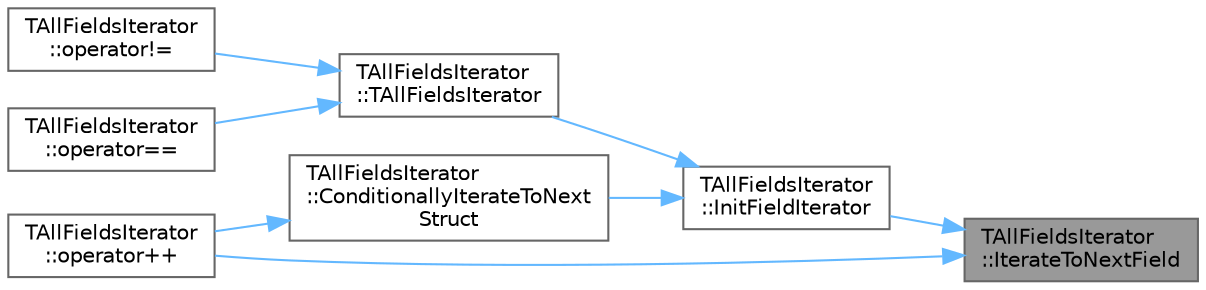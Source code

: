 digraph "TAllFieldsIterator::IterateToNextField"
{
 // INTERACTIVE_SVG=YES
 // LATEX_PDF_SIZE
  bgcolor="transparent";
  edge [fontname=Helvetica,fontsize=10,labelfontname=Helvetica,labelfontsize=10];
  node [fontname=Helvetica,fontsize=10,shape=box,height=0.2,width=0.4];
  rankdir="RL";
  Node1 [id="Node000001",label="TAllFieldsIterator\l::IterateToNextField",height=0.2,width=0.4,color="gray40", fillcolor="grey60", style="filled", fontcolor="black",tooltip="Advances to the next field of the specified template type."];
  Node1 -> Node2 [id="edge1_Node000001_Node000002",dir="back",color="steelblue1",style="solid",tooltip=" "];
  Node2 [id="Node000002",label="TAllFieldsIterator\l::InitFieldIterator",height=0.2,width=0.4,color="grey40", fillcolor="white", style="filled",URL="$db/de9/classTAllFieldsIterator.html#aa1edc1c11a1e6eaf55561c34cc1cb05f",tooltip="Initializes the field iterator for the current struct."];
  Node2 -> Node3 [id="edge2_Node000002_Node000003",dir="back",color="steelblue1",style="solid",tooltip=" "];
  Node3 [id="Node000003",label="TAllFieldsIterator\l::TAllFieldsIterator",height=0.2,width=0.4,color="grey40", fillcolor="white", style="filled",URL="$db/de9/classTAllFieldsIterator.html#af4a80bf9c85a714e1920db2b61234c95",tooltip=" "];
  Node3 -> Node4 [id="edge3_Node000003_Node000004",dir="back",color="steelblue1",style="solid",tooltip=" "];
  Node4 [id="Node000004",label="TAllFieldsIterator\l::operator!=",height=0.2,width=0.4,color="grey40", fillcolor="white", style="filled",URL="$db/de9/classTAllFieldsIterator.html#a4638160536e2851c31749211346b150b",tooltip=" "];
  Node3 -> Node5 [id="edge4_Node000003_Node000005",dir="back",color="steelblue1",style="solid",tooltip=" "];
  Node5 [id="Node000005",label="TAllFieldsIterator\l::operator==",height=0.2,width=0.4,color="grey40", fillcolor="white", style="filled",URL="$db/de9/classTAllFieldsIterator.html#a14afe309218d64029ae002054ebeed6e",tooltip=" "];
  Node2 -> Node6 [id="edge5_Node000002_Node000006",dir="back",color="steelblue1",style="solid",tooltip=" "];
  Node6 [id="Node000006",label="TAllFieldsIterator\l::ConditionallyIterateToNext\lStruct",height=0.2,width=0.4,color="grey40", fillcolor="white", style="filled",URL="$db/de9/classTAllFieldsIterator.html#a9a6727f2008863459d9b06e6bb74a939",tooltip=" "];
  Node6 -> Node7 [id="edge6_Node000006_Node000007",dir="back",color="steelblue1",style="solid",tooltip=" "];
  Node7 [id="Node000007",label="TAllFieldsIterator\l::operator++",height=0.2,width=0.4,color="grey40", fillcolor="white", style="filled",URL="$db/de9/classTAllFieldsIterator.html#aeb92da49e07260b62ef448e05be4bf00",tooltip=" "];
  Node1 -> Node7 [id="edge7_Node000001_Node000007",dir="back",color="steelblue1",style="solid",tooltip=" "];
}
